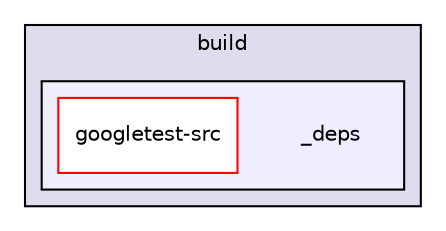 digraph "build/_deps" {
  bgcolor=transparent;
  compound=true
  node [ fontsize="10", fontname="Helvetica"];
  edge [ labelfontsize="10", labelfontname="Helvetica"];
  subgraph clusterdir_4fef79e7177ba769987a8da36c892c5f {
    graph [ bgcolor="#ddddee", pencolor="black", label="build" fontname="Helvetica", fontsize="10", URL="dir_4fef79e7177ba769987a8da36c892c5f.html"]
  subgraph clusterdir_a57a94e38c03835eed49274b75b0176d {
    graph [ bgcolor="#eeeeff", pencolor="black", label="" URL="dir_a57a94e38c03835eed49274b75b0176d.html"];
    dir_a57a94e38c03835eed49274b75b0176d [shape=plaintext label="_deps"];
  dir_b8d6b26144d6312ab7a4ea26f9e69ccf [shape=box label="googletest-src" fillcolor="white" style="filled" color="red" URL="dir_b8d6b26144d6312ab7a4ea26f9e69ccf.html"];
  }
  }
}
